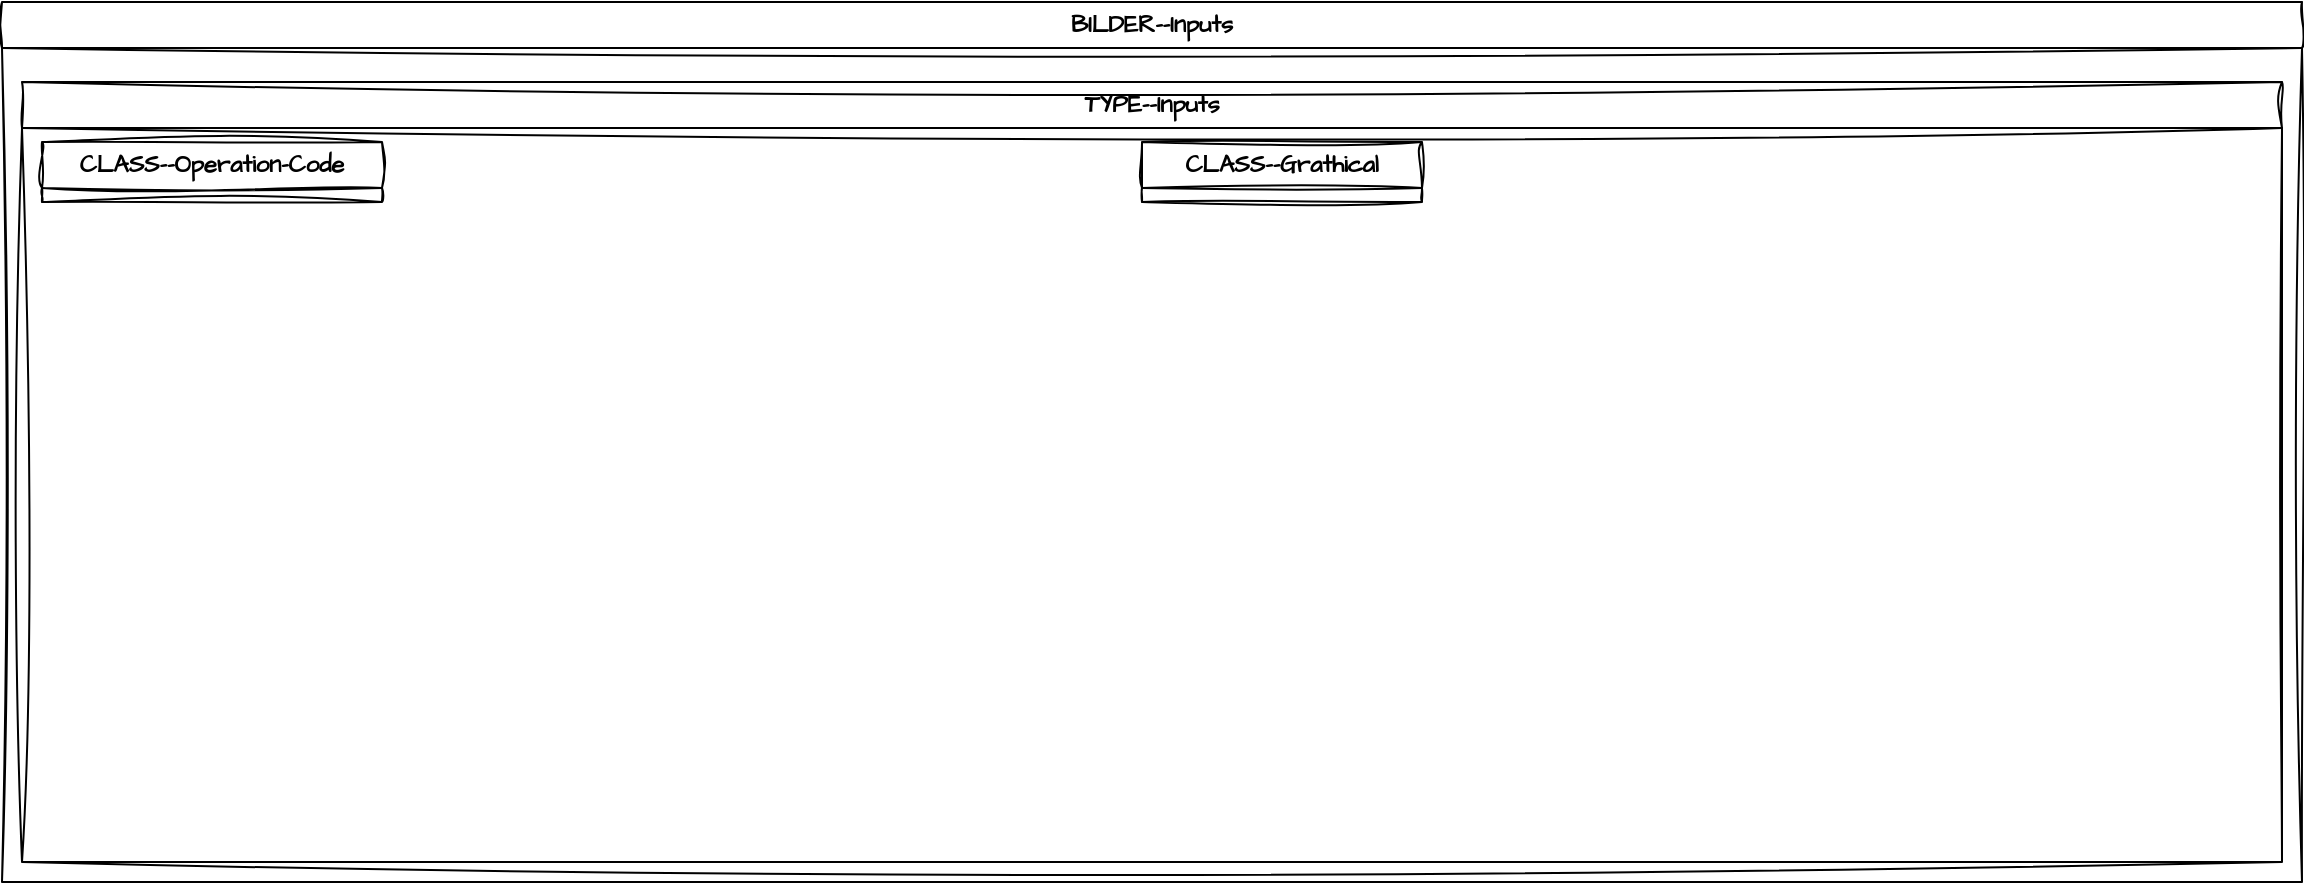 <mxfile version="24.2.5" type="device">
  <diagram name="Page-1" id="vvQ445-KnftqGlcrsWlr">
    <mxGraphModel dx="1500" dy="665" grid="1" gridSize="10" guides="0" tooltips="1" connect="0" arrows="1" fold="1" page="0" pageScale="1" pageWidth="850" pageHeight="1100" background="none" math="0" shadow="0">
      <root>
        <mxCell id="0" />
        <mxCell id="1" parent="0" />
        <mxCell id="KGIwouoYM7CJyyVQkk_m-18" value="BILDER--Inputs" style="swimlane;whiteSpace=wrap;html=1;sketch=1;hachureGap=4;jiggle=2;curveFitting=1;fontFamily=Architects Daughter;fontSource=https%3A%2F%2Ffonts.googleapis.com%2Fcss%3Ffamily%3DArchitects%2BDaughter;" vertex="1" parent="1">
          <mxGeometry x="-10" y="340" width="1150" height="440" as="geometry" />
        </mxCell>
        <mxCell id="KGIwouoYM7CJyyVQkk_m-19" value="TYPE--Inputs" style="swimlane;whiteSpace=wrap;html=1;sketch=1;hachureGap=4;jiggle=2;curveFitting=1;fontFamily=Architects Daughter;fontSource=https%3A%2F%2Ffonts.googleapis.com%2Fcss%3Ffamily%3DArchitects%2BDaughter;" vertex="1" parent="KGIwouoYM7CJyyVQkk_m-18">
          <mxGeometry x="10" y="40" width="1130" height="390" as="geometry">
            <mxRectangle x="10" y="40" width="110" height="30" as="alternateBounds" />
          </mxGeometry>
        </mxCell>
        <mxCell id="KGIwouoYM7CJyyVQkk_m-20" value="CLASS--Operation-Code" style="swimlane;whiteSpace=wrap;html=1;sketch=1;hachureGap=4;jiggle=2;curveFitting=1;fontFamily=Architects Daughter;fontSource=https%3A%2F%2Ffonts.googleapis.com%2Fcss%3Ffamily%3DArchitects%2BDaughter;" vertex="1" collapsed="1" parent="KGIwouoYM7CJyyVQkk_m-19">
          <mxGeometry x="10" y="30" width="170" height="30" as="geometry">
            <mxRectangle x="10" y="30" width="520" height="340" as="alternateBounds" />
          </mxGeometry>
        </mxCell>
        <mxCell id="KGIwouoYM7CJyyVQkk_m-24" value="" style="rounded=0;whiteSpace=wrap;html=1;sketch=1;hachureGap=4;jiggle=2;curveFitting=1;fontFamily=Architects Daughter;fontSource=https%3A%2F%2Ffonts.googleapis.com%2Fcss%3Ffamily%3DArchitects%2BDaughter;" vertex="1" parent="KGIwouoYM7CJyyVQkk_m-20">
          <mxGeometry x="20" y="40" width="120" height="130" as="geometry" />
        </mxCell>
        <mxCell id="KGIwouoYM7CJyyVQkk_m-25" value="" style="rounded=0;whiteSpace=wrap;html=1;sketch=1;hachureGap=4;jiggle=2;curveFitting=1;fontFamily=Architects Daughter;fontSource=https%3A%2F%2Ffonts.googleapis.com%2Fcss%3Ffamily%3DArchitects%2BDaughter;" vertex="1" parent="KGIwouoYM7CJyyVQkk_m-20">
          <mxGeometry x="200" y="40" width="120" height="130" as="geometry" />
        </mxCell>
        <mxCell id="KGIwouoYM7CJyyVQkk_m-26" value="" style="rounded=0;whiteSpace=wrap;html=1;sketch=1;hachureGap=4;jiggle=2;curveFitting=1;fontFamily=Architects Daughter;fontSource=https%3A%2F%2Ffonts.googleapis.com%2Fcss%3Ffamily%3DArchitects%2BDaughter;" vertex="1" parent="KGIwouoYM7CJyyVQkk_m-20">
          <mxGeometry x="380" y="40" width="120" height="130" as="geometry" />
        </mxCell>
        <mxCell id="KGIwouoYM7CJyyVQkk_m-27" value="NTT--I" style="text;html=1;align=center;verticalAlign=middle;whiteSpace=wrap;rounded=0;fontFamily=Architects Daughter;fontSource=https%3A%2F%2Ffonts.googleapis.com%2Fcss%3Ffamily%3DArchitects%2BDaughter;" vertex="1" parent="KGIwouoYM7CJyyVQkk_m-20">
          <mxGeometry x="50" y="50" width="60" height="30" as="geometry" />
        </mxCell>
        <mxCell id="KGIwouoYM7CJyyVQkk_m-28" value="NTT--Up-Code" style="text;html=1;align=center;verticalAlign=middle;whiteSpace=wrap;rounded=0;fontFamily=Architects Daughter;fontSource=https%3A%2F%2Ffonts.googleapis.com%2Fcss%3Ffamily%3DArchitects%2BDaughter;" vertex="1" parent="KGIwouoYM7CJyyVQkk_m-20">
          <mxGeometry x="230" y="50" width="60" height="30" as="geometry" />
        </mxCell>
        <mxCell id="KGIwouoYM7CJyyVQkk_m-29" value="NTT--Other" style="text;html=1;align=center;verticalAlign=middle;whiteSpace=wrap;rounded=0;fontFamily=Architects Daughter;fontSource=https%3A%2F%2Ffonts.googleapis.com%2Fcss%3Ffamily%3DArchitects%2BDaughter;" vertex="1" parent="KGIwouoYM7CJyyVQkk_m-20">
          <mxGeometry x="410" y="50" width="60" height="30" as="geometry" />
        </mxCell>
        <mxCell id="KGIwouoYM7CJyyVQkk_m-30" value="" style="rounded=0;whiteSpace=wrap;html=1;sketch=1;hachureGap=4;jiggle=2;curveFitting=1;fontFamily=Architects Daughter;fontSource=https%3A%2F%2Ffonts.googleapis.com%2Fcss%3Ffamily%3DArchitects%2BDaughter;" vertex="1" parent="KGIwouoYM7CJyyVQkk_m-20">
          <mxGeometry x="20" y="180" width="240" height="50" as="geometry" />
        </mxCell>
        <mxCell id="KGIwouoYM7CJyyVQkk_m-31" value="" style="rounded=0;whiteSpace=wrap;html=1;sketch=1;hachureGap=4;jiggle=2;curveFitting=1;fontFamily=Architects Daughter;fontSource=https%3A%2F%2Ffonts.googleapis.com%2Fcss%3Ffamily%3DArchitects%2BDaughter;" vertex="1" parent="KGIwouoYM7CJyyVQkk_m-20">
          <mxGeometry x="270" y="180" width="240" height="50" as="geometry" />
        </mxCell>
        <mxCell id="KGIwouoYM7CJyyVQkk_m-32" value="NTT--NL-Bit" style="text;html=1;align=center;verticalAlign=middle;whiteSpace=wrap;rounded=0;fontFamily=Architects Daughter;fontSource=https%3A%2F%2Ffonts.googleapis.com%2Fcss%3Ffamily%3DArchitects%2BDaughter;" vertex="1" parent="KGIwouoYM7CJyyVQkk_m-20">
          <mxGeometry x="110" y="190" width="80" height="30" as="geometry" />
        </mxCell>
        <mxCell id="KGIwouoYM7CJyyVQkk_m-33" value="NTT--NL-Base" style="text;html=1;align=center;verticalAlign=middle;whiteSpace=wrap;rounded=0;fontFamily=Architects Daughter;fontSource=https%3A%2F%2Ffonts.googleapis.com%2Fcss%3Ffamily%3DArchitects%2BDaughter;" vertex="1" parent="KGIwouoYM7CJyyVQkk_m-20">
          <mxGeometry x="340" y="190" width="100" height="30" as="geometry" />
        </mxCell>
        <mxCell id="KGIwouoYM7CJyyVQkk_m-36" value="CLASS--Grathical" style="swimlane;whiteSpace=wrap;html=1;sketch=1;hachureGap=4;jiggle=2;curveFitting=1;fontFamily=Architects Daughter;fontSource=https%3A%2F%2Ffonts.googleapis.com%2Fcss%3Ffamily%3DArchitects%2BDaughter;" vertex="1" collapsed="1" parent="KGIwouoYM7CJyyVQkk_m-19">
          <mxGeometry x="560" y="30" width="140" height="30" as="geometry">
            <mxRectangle x="560" y="30" width="550" height="350" as="alternateBounds" />
          </mxGeometry>
        </mxCell>
        <mxCell id="KGIwouoYM7CJyyVQkk_m-37" value="" style="rounded=0;whiteSpace=wrap;html=1;sketch=1;hachureGap=4;jiggle=2;curveFitting=1;fontFamily=Architects Daughter;fontSource=https%3A%2F%2Ffonts.googleapis.com%2Fcss%3Ffamily%3DArchitects%2BDaughter;" vertex="1" parent="KGIwouoYM7CJyyVQkk_m-36">
          <mxGeometry x="40" y="40" width="120" height="60" as="geometry" />
        </mxCell>
        <mxCell id="KGIwouoYM7CJyyVQkk_m-38" value="NTT--Node" style="text;html=1;align=center;verticalAlign=middle;whiteSpace=wrap;rounded=0;fontFamily=Architects Daughter;fontSource=https%3A%2F%2Ffonts.googleapis.com%2Fcss%3Ffamily%3DArchitects%2BDaughter;" vertex="1" parent="KGIwouoYM7CJyyVQkk_m-36">
          <mxGeometry x="70" y="50" width="60" height="30" as="geometry" />
        </mxCell>
        <mxCell id="KGIwouoYM7CJyyVQkk_m-39" value="" style="rounded=0;whiteSpace=wrap;html=1;sketch=1;hachureGap=4;jiggle=2;curveFitting=1;fontFamily=Architects Daughter;fontSource=https%3A%2F%2Ffonts.googleapis.com%2Fcss%3Ffamily%3DArchitects%2BDaughter;" vertex="1" parent="KGIwouoYM7CJyyVQkk_m-36">
          <mxGeometry x="190" y="40" width="120" height="60" as="geometry" />
        </mxCell>
        <mxCell id="KGIwouoYM7CJyyVQkk_m-40" value="NTT--Mean" style="text;html=1;align=center;verticalAlign=middle;whiteSpace=wrap;rounded=0;fontFamily=Architects Daughter;fontSource=https%3A%2F%2Ffonts.googleapis.com%2Fcss%3Ffamily%3DArchitects%2BDaughter;" vertex="1" parent="KGIwouoYM7CJyyVQkk_m-36">
          <mxGeometry x="220" y="50" width="60" height="30" as="geometry" />
        </mxCell>
        <mxCell id="KGIwouoYM7CJyyVQkk_m-41" value="" style="rounded=0;whiteSpace=wrap;html=1;sketch=1;hachureGap=4;jiggle=2;curveFitting=1;fontFamily=Architects Daughter;fontSource=https%3A%2F%2Ffonts.googleapis.com%2Fcss%3Ffamily%3DArchitects%2BDaughter;" vertex="1" parent="KGIwouoYM7CJyyVQkk_m-36">
          <mxGeometry x="340" y="40" width="120" height="60" as="geometry" />
        </mxCell>
        <mxCell id="KGIwouoYM7CJyyVQkk_m-42" value="NTT--Rel" style="text;html=1;align=center;verticalAlign=middle;whiteSpace=wrap;rounded=0;fontFamily=Architects Daughter;fontSource=https%3A%2F%2Ffonts.googleapis.com%2Fcss%3Ffamily%3DArchitects%2BDaughter;" vertex="1" parent="KGIwouoYM7CJyyVQkk_m-36">
          <mxGeometry x="370" y="50" width="60" height="30" as="geometry" />
        </mxCell>
      </root>
    </mxGraphModel>
  </diagram>
</mxfile>
